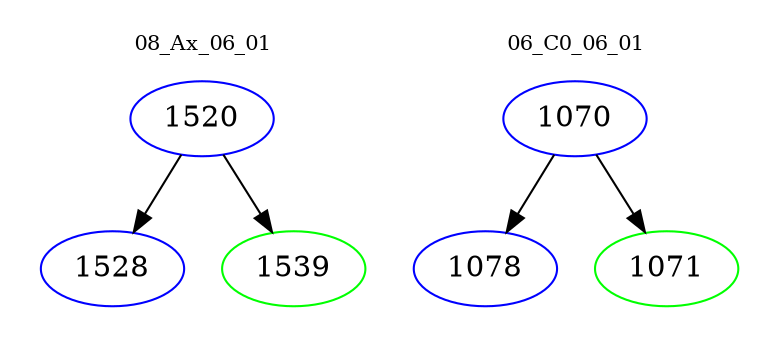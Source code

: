 digraph{
subgraph cluster_0 {
color = white
label = "08_Ax_06_01";
fontsize=10;
T0_1520 [label="1520", color="blue"]
T0_1520 -> T0_1528 [color="black"]
T0_1528 [label="1528", color="blue"]
T0_1520 -> T0_1539 [color="black"]
T0_1539 [label="1539", color="green"]
}
subgraph cluster_1 {
color = white
label = "06_C0_06_01";
fontsize=10;
T1_1070 [label="1070", color="blue"]
T1_1070 -> T1_1078 [color="black"]
T1_1078 [label="1078", color="blue"]
T1_1070 -> T1_1071 [color="black"]
T1_1071 [label="1071", color="green"]
}
}
